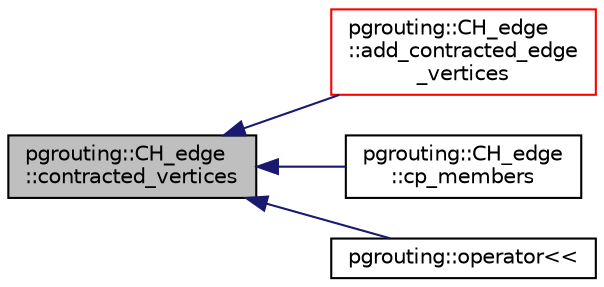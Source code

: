 digraph "pgrouting::CH_edge::contracted_vertices"
{
  edge [fontname="Helvetica",fontsize="10",labelfontname="Helvetica",labelfontsize="10"];
  node [fontname="Helvetica",fontsize="10",shape=record];
  rankdir="LR";
  Node22 [label="pgrouting::CH_edge\l::contracted_vertices",height=0.2,width=0.4,color="black", fillcolor="grey75", style="filled", fontcolor="black"];
  Node22 -> Node23 [dir="back",color="midnightblue",fontsize="10",style="solid",fontname="Helvetica"];
  Node23 [label="pgrouting::CH_edge\l::add_contracted_edge\l_vertices",height=0.2,width=0.4,color="red", fillcolor="white", style="filled",URL="$classpgrouting_1_1CH__edge.html#a2bff292b91e87794f3454a7666611b6d"];
  Node22 -> Node25 [dir="back",color="midnightblue",fontsize="10",style="solid",fontname="Helvetica"];
  Node25 [label="pgrouting::CH_edge\l::cp_members",height=0.2,width=0.4,color="black", fillcolor="white", style="filled",URL="$classpgrouting_1_1CH__edge.html#a22dc23aab2ffd1dedfb4b8e3b0a1175b"];
  Node22 -> Node26 [dir="back",color="midnightblue",fontsize="10",style="solid",fontname="Helvetica"];
  Node26 [label="pgrouting::operator\<\<",height=0.2,width=0.4,color="black", fillcolor="white", style="filled",URL="$namespacepgrouting.html#a6745e8ab189ff8de72b34539da11dbe1"];
}
